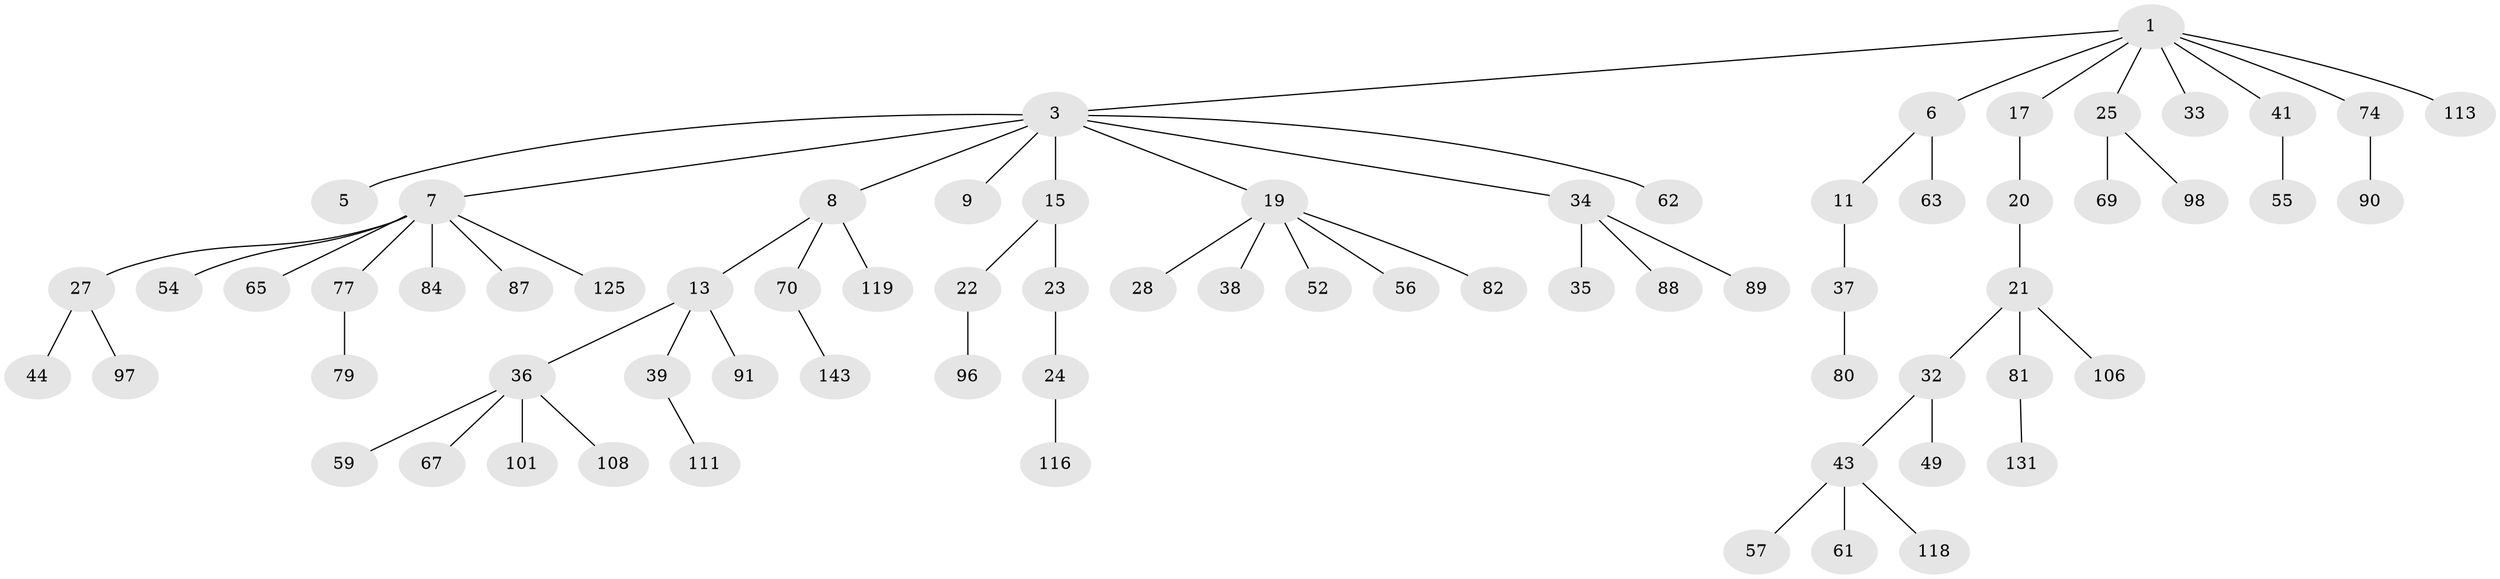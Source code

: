 // original degree distribution, {4: 0.07692307692307693, 6: 0.013986013986013986, 8: 0.006993006993006993, 3: 0.1048951048951049, 1: 0.4965034965034965, 2: 0.25874125874125875, 5: 0.04195804195804196}
// Generated by graph-tools (version 1.1) at 2025/15/03/09/25 04:15:40]
// undirected, 71 vertices, 70 edges
graph export_dot {
graph [start="1"]
  node [color=gray90,style=filled];
  1 [super="+2"];
  3 [super="+4"];
  5;
  6 [super="+10"];
  7 [super="+12"];
  8;
  9;
  11;
  13 [super="+14+30+31"];
  15 [super="+42"];
  17 [super="+18+103"];
  19 [super="+47+26"];
  20 [super="+100"];
  21 [super="+66"];
  22;
  23 [super="+45+129"];
  24;
  25 [super="+29"];
  27 [super="+48+75"];
  28 [super="+86+78+132"];
  32;
  33 [super="+115"];
  34 [super="+68+85"];
  35 [super="+53"];
  36;
  37 [super="+46"];
  38 [super="+137+40"];
  39 [super="+102"];
  41;
  43;
  44 [super="+93"];
  49;
  52 [super="+122"];
  54;
  55 [super="+64"];
  56 [super="+112"];
  57 [super="+120+94"];
  59 [super="+134+60"];
  61 [super="+139"];
  62 [super="+114+104"];
  63 [super="+76"];
  65 [super="+107"];
  67 [super="+109+128"];
  69;
  70;
  74;
  77;
  79;
  80;
  81;
  82;
  84 [super="+121+105"];
  87;
  88;
  89;
  90;
  91;
  96;
  97;
  98;
  101 [super="+136"];
  106;
  108 [super="+110+138"];
  111;
  113;
  116 [super="+126"];
  118;
  119;
  125;
  131;
  143;
  1 -- 3;
  1 -- 41;
  1 -- 74;
  1 -- 33;
  1 -- 17;
  1 -- 113;
  1 -- 6;
  1 -- 25;
  3 -- 7;
  3 -- 8;
  3 -- 9;
  3 -- 15;
  3 -- 19;
  3 -- 34;
  3 -- 5;
  3 -- 62;
  6 -- 11;
  6 -- 63;
  7 -- 27;
  7 -- 77;
  7 -- 65;
  7 -- 84;
  7 -- 54;
  7 -- 87;
  7 -- 125;
  8 -- 13;
  8 -- 70;
  8 -- 119;
  11 -- 37;
  13 -- 91;
  13 -- 36;
  13 -- 39;
  15 -- 22;
  15 -- 23;
  17 -- 20;
  19 -- 52;
  19 -- 56;
  19 -- 82;
  19 -- 28;
  19 -- 38;
  20 -- 21;
  21 -- 32;
  21 -- 81;
  21 -- 106;
  22 -- 96;
  23 -- 24;
  24 -- 116;
  25 -- 69;
  25 -- 98;
  27 -- 44;
  27 -- 97;
  32 -- 43;
  32 -- 49;
  34 -- 35;
  34 -- 89;
  34 -- 88;
  36 -- 59;
  36 -- 67;
  36 -- 101;
  36 -- 108;
  37 -- 80;
  39 -- 111;
  41 -- 55;
  43 -- 57;
  43 -- 61;
  43 -- 118;
  70 -- 143;
  74 -- 90;
  77 -- 79;
  81 -- 131;
}
